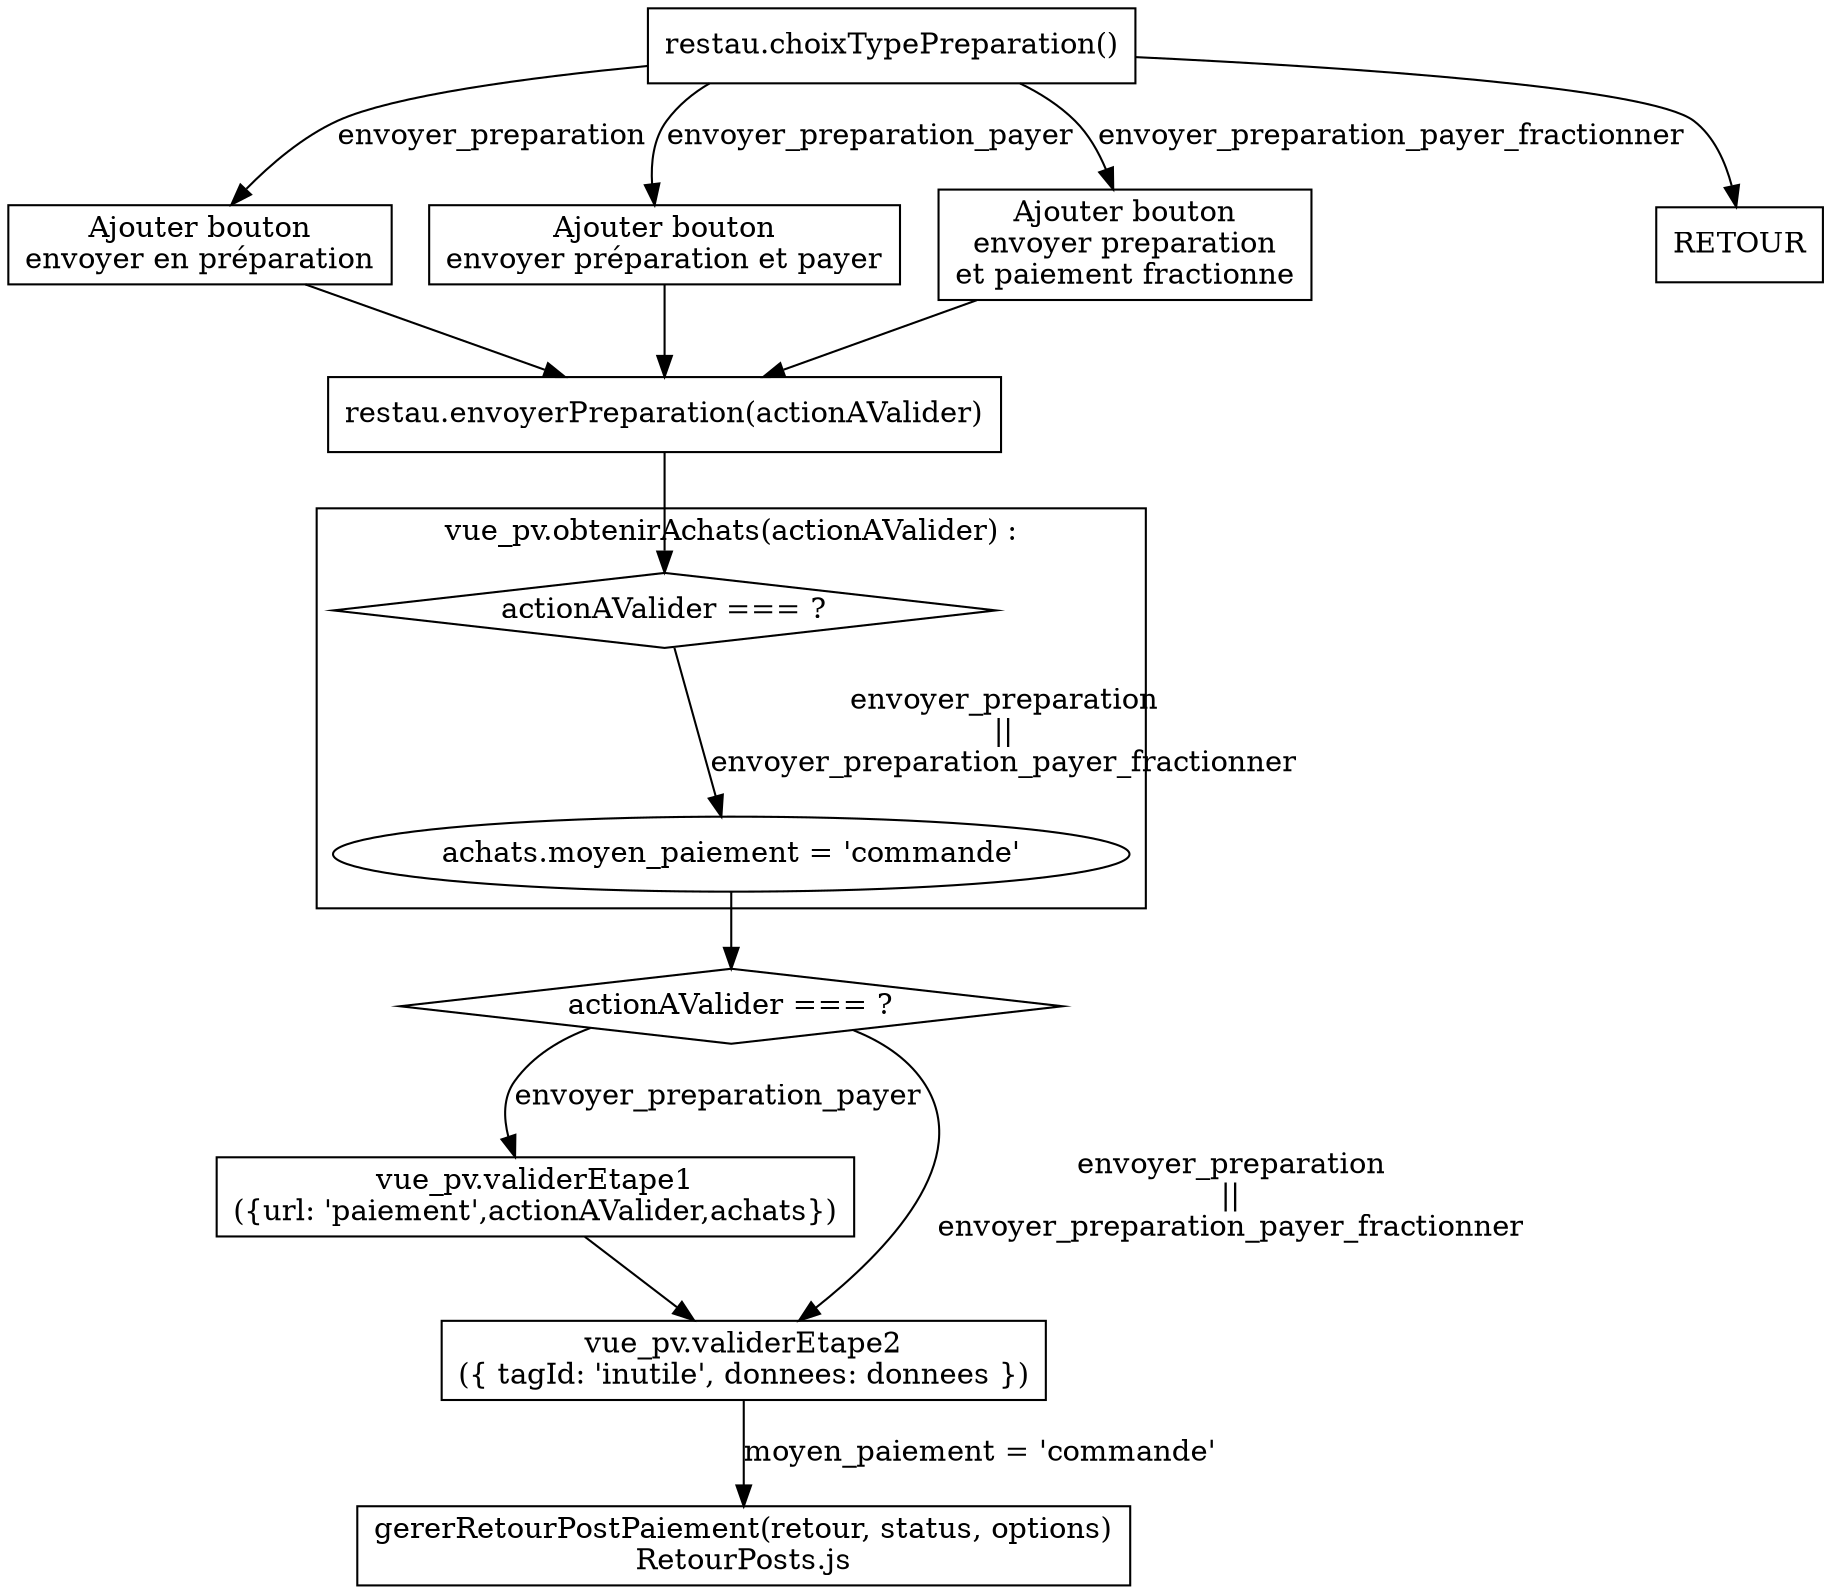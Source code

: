 digraph {
  restau [label="restau.choixTypePreparation()", shape=rectangle]
  btEnvoyerPreparation [label="Ajouter bouton\nenvoyer en préparation", shape=rectangle]
  btEnvoyerPreparationPayer [label="Ajouter bouton\nenvoyer préparation et payer", shape=rectangle]
  btEnvoyerPreparationPayerFraction [label="Ajouter bouton\nenvoyer preparation\net paiement fractionne", shape=rectangle]
  btRetour [label="RETOUR", shape=rectangle]
  restauEnvoyerPreparation [label="restau.envoyerPreparation(actionAValider)", shape=rectangle]

  valEtape1 [label="vue_pv.validerEtape1\n({url: 'paiement',actionAValider,achats})", shape=rectangle]
  valEtape2 [label="vue_pv.validerEtape2\n({ tagId: 'inutile', donnees: donnees })", shape=rectangle]
  testActionAValider [label="actionAValider === ?", shape=diamond]

  testObtActionAValider [label="actionAValider === ?", shape=diamond]
  selActionAValider [label ="achats.moyen_paiement = 'commande'"]
  
  subgraph cluster_obtenirAchats {
    testObtActionAValider -> selActionAValider [label="envoyer_preparation\n || \nenvoyer_preparation_payer_fractionner"]
    label = "vue_pv.obtenirAchats(actionAValider) :"
    shape = rectangle
  }


  gererRetourPostPaiement [label="gererRetourPostPaiement(retour, status, options)\nRetourPosts.js", shape=rectangle]

  restau -> btEnvoyerPreparation [label="envoyer_preparation"]
  restau -> btEnvoyerPreparationPayer [label="envoyer_preparation_payer"]
  restau -> btEnvoyerPreparationPayerFraction [label="envoyer_preparation_payer_fractionner"]
  restau -> btRetour

  btEnvoyerPreparation -> restauEnvoyerPreparation
  btEnvoyerPreparationPayer -> restauEnvoyerPreparation
  btEnvoyerPreparationPayerFraction -> restauEnvoyerPreparation
  restauEnvoyerPreparation -> testObtActionAValider
  selActionAValider -> testActionAValider

  testActionAValider -> valEtape1 [label = "envoyer_preparation_payer"]
  testActionAValider -> valEtape2 [label="envoyer_preparation\n||\nenvoyer_preparation_payer_fractionner"]
  valEtape2 -> gererRetourPostPaiement [label="moyen_paiement = 'commande'"]
  valEtape1 -> valEtape2
}